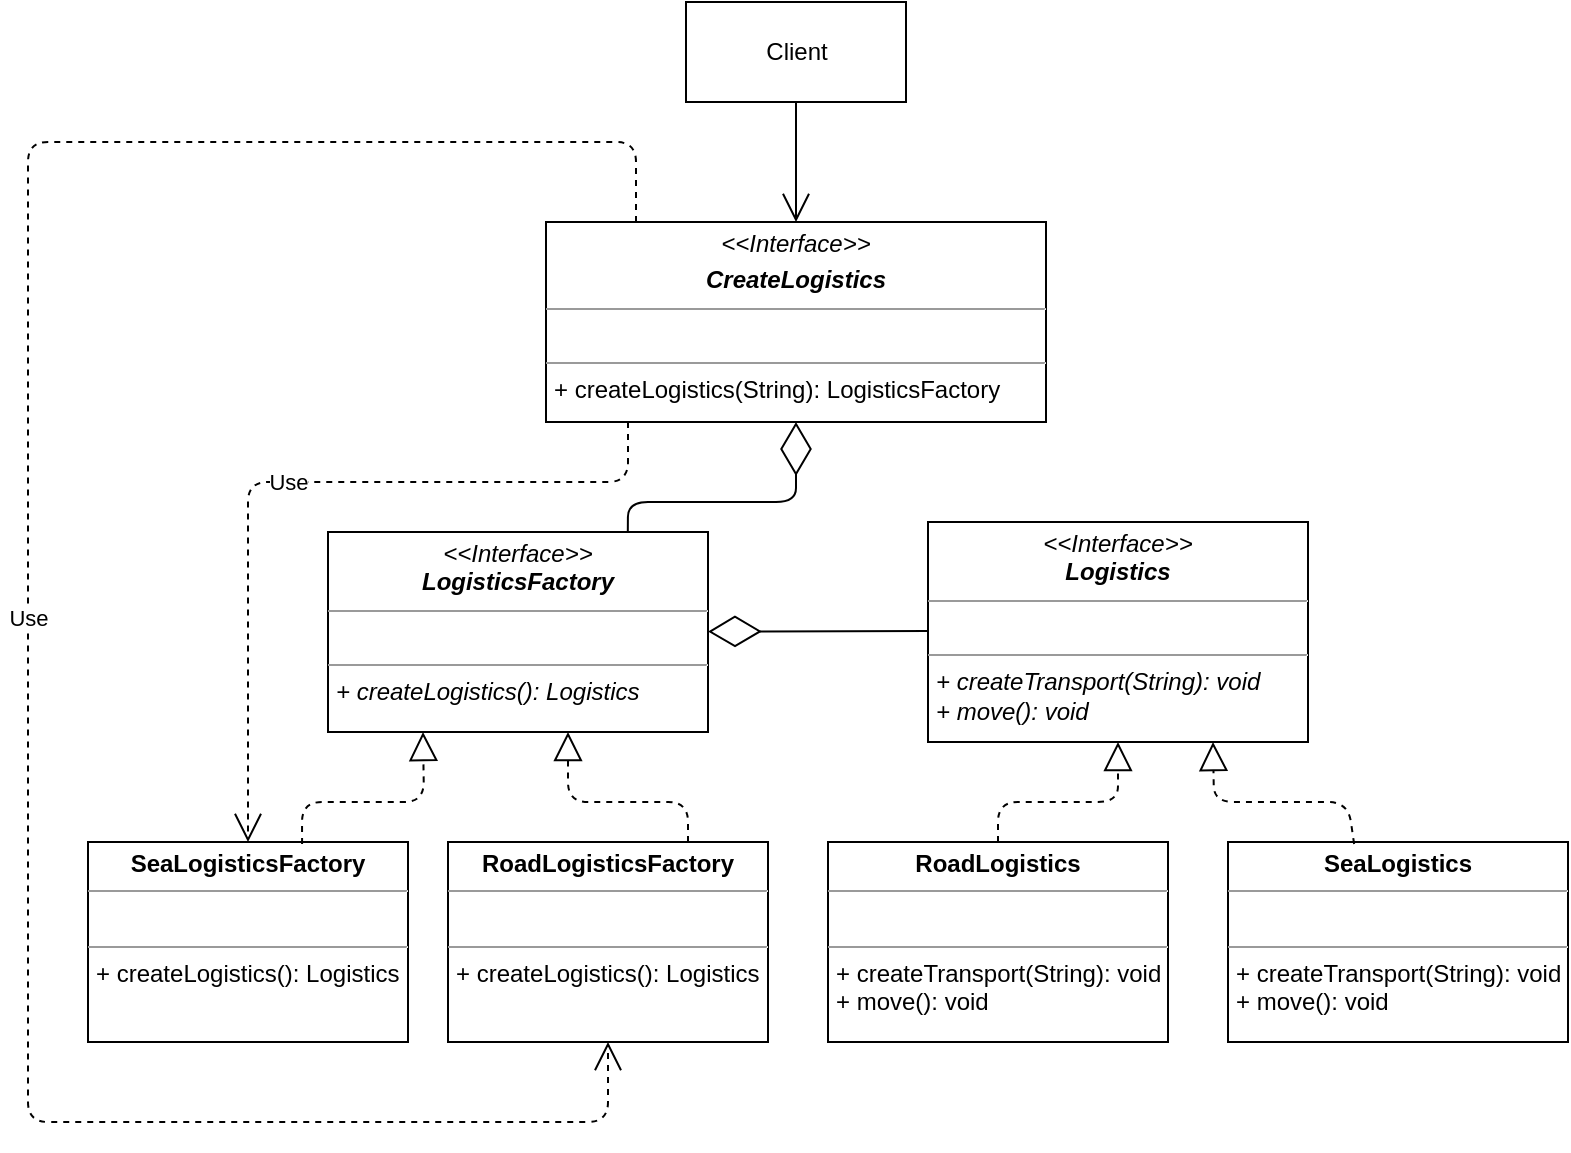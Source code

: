 <mxfile version="15.2.9" type="google"><diagram id="C5RBs43oDa-KdzZeNtuy" name="Page-1"><mxGraphModel dx="1422" dy="705" grid="1" gridSize="10" guides="1" tooltips="1" connect="1" arrows="1" fold="1" page="1" pageScale="1" pageWidth="827" pageHeight="1169" math="0" shadow="0"><root><mxCell id="WIyWlLk6GJQsqaUBKTNV-0"/><mxCell id="WIyWlLk6GJQsqaUBKTNV-1" parent="WIyWlLk6GJQsqaUBKTNV-0"/><mxCell id="OCwo-1Jg39LoHNs2ZejI-0" value="Client" style="html=1;" parent="WIyWlLk6GJQsqaUBKTNV-1" vertex="1"><mxGeometry x="359" y="10" width="110" height="50" as="geometry"/></mxCell><mxCell id="OCwo-1Jg39LoHNs2ZejI-1" value="&lt;p style=&quot;margin: 0px ; margin-top: 4px ; text-align: center&quot;&gt;&lt;i&gt;&amp;lt;&amp;lt;Interface&amp;gt;&amp;gt;&lt;/i&gt;&lt;br&gt;&lt;b&gt;&lt;i&gt;Logistics&lt;/i&gt;&lt;/b&gt;&lt;/p&gt;&lt;hr size=&quot;1&quot;&gt;&lt;p style=&quot;margin: 0px ; margin-left: 4px&quot;&gt;&lt;br&gt;&lt;/p&gt;&lt;hr size=&quot;1&quot;&gt;&lt;p style=&quot;margin: 0px ; margin-left: 4px&quot;&gt;&lt;i&gt;+ createTransport(String): void&lt;br&gt;+ move(): void&lt;/i&gt;&lt;/p&gt;" style="verticalAlign=top;align=left;overflow=fill;fontSize=12;fontFamily=Helvetica;html=1;" parent="WIyWlLk6GJQsqaUBKTNV-1" vertex="1"><mxGeometry x="480" y="270" width="190" height="110" as="geometry"/></mxCell><mxCell id="OCwo-1Jg39LoHNs2ZejI-2" value="&lt;p style=&quot;margin: 0px ; margin-top: 4px ; text-align: center&quot;&gt;&lt;i&gt;&amp;lt;&amp;lt;Interface&amp;gt;&amp;gt;&lt;/i&gt;&lt;br&gt;&lt;b&gt;&lt;i&gt;LogisticsFactory&lt;/i&gt;&lt;/b&gt;&lt;/p&gt;&lt;hr size=&quot;1&quot;&gt;&lt;p style=&quot;margin: 0px ; margin-left: 4px&quot;&gt;&lt;br&gt;&lt;/p&gt;&lt;hr size=&quot;1&quot;&gt;&lt;p style=&quot;margin: 0px ; margin-left: 4px&quot;&gt;&lt;i&gt;+ createLogistics(): Logistics&lt;/i&gt;&lt;br&gt;&lt;br&gt;&lt;/p&gt;" style="verticalAlign=top;align=left;overflow=fill;fontSize=12;fontFamily=Helvetica;html=1;" parent="WIyWlLk6GJQsqaUBKTNV-1" vertex="1"><mxGeometry x="180" y="275" width="190" height="100" as="geometry"/></mxCell><mxCell id="OCwo-1Jg39LoHNs2ZejI-3" value="&lt;p style=&quot;margin: 0px ; margin-top: 4px ; text-align: center&quot;&gt;&lt;b&gt;RoadLogistics&lt;/b&gt;&lt;br&gt;&lt;/p&gt;&lt;hr size=&quot;1&quot;&gt;&lt;p style=&quot;margin: 0px ; margin-left: 4px&quot;&gt;&lt;br&gt;&lt;/p&gt;&lt;hr size=&quot;1&quot;&gt;&lt;p style=&quot;margin: 0px ; margin-left: 4px&quot;&gt;+ createTransport(String): void&lt;br&gt;+ move(): void&lt;/p&gt;" style="verticalAlign=top;align=left;overflow=fill;fontSize=12;fontFamily=Helvetica;html=1;" parent="WIyWlLk6GJQsqaUBKTNV-1" vertex="1"><mxGeometry x="430" y="430" width="170" height="100" as="geometry"/></mxCell><mxCell id="OCwo-1Jg39LoHNs2ZejI-4" value="&lt;p style=&quot;margin: 0px ; margin-top: 4px ; text-align: center&quot;&gt;&lt;b&gt;SeaLogistics&lt;/b&gt;&lt;br&gt;&lt;/p&gt;&lt;hr size=&quot;1&quot;&gt;&lt;p style=&quot;margin: 0px ; margin-left: 4px&quot;&gt;&lt;br&gt;&lt;/p&gt;&lt;hr size=&quot;1&quot;&gt;&lt;p style=&quot;margin: 0px ; margin-left: 4px&quot;&gt;+ createTransport(String): void&lt;br&gt;+ move(): void&lt;/p&gt;" style="verticalAlign=top;align=left;overflow=fill;fontSize=12;fontFamily=Helvetica;html=1;" parent="WIyWlLk6GJQsqaUBKTNV-1" vertex="1"><mxGeometry x="630" y="430" width="170" height="100" as="geometry"/></mxCell><mxCell id="OCwo-1Jg39LoHNs2ZejI-5" value="&lt;p style=&quot;margin: 0px ; margin-top: 4px ; text-align: center&quot;&gt;&lt;b&gt;SeaLogisticsFactory&lt;/b&gt;&lt;/p&gt;&lt;hr size=&quot;1&quot;&gt;&lt;p style=&quot;margin: 0px ; margin-left: 4px&quot;&gt;&lt;br&gt;&lt;/p&gt;&lt;hr size=&quot;1&quot;&gt;&lt;p style=&quot;margin: 0px ; margin-left: 4px&quot;&gt;+ createLogistics(): Logistics&lt;br&gt;&lt;br&gt;&lt;/p&gt;" style="verticalAlign=top;align=left;overflow=fill;fontSize=12;fontFamily=Helvetica;html=1;" parent="WIyWlLk6GJQsqaUBKTNV-1" vertex="1"><mxGeometry x="60" y="430" width="160" height="100" as="geometry"/></mxCell><mxCell id="OCwo-1Jg39LoHNs2ZejI-6" value="&lt;p style=&quot;margin: 0px ; margin-top: 4px ; text-align: center&quot;&gt;&lt;b&gt;RoadLogisticsFactory&lt;/b&gt;&lt;/p&gt;&lt;hr size=&quot;1&quot;&gt;&lt;p style=&quot;margin: 0px ; margin-left: 4px&quot;&gt;&lt;br&gt;&lt;/p&gt;&lt;hr size=&quot;1&quot;&gt;&lt;p style=&quot;margin: 0px ; margin-left: 4px&quot;&gt;+ createLogistics(): Logistics&lt;br&gt;&lt;br&gt;&lt;/p&gt;" style="verticalAlign=top;align=left;overflow=fill;fontSize=12;fontFamily=Helvetica;html=1;" parent="WIyWlLk6GJQsqaUBKTNV-1" vertex="1"><mxGeometry x="240" y="430" width="160" height="100" as="geometry"/></mxCell><mxCell id="OCwo-1Jg39LoHNs2ZejI-7" value="" style="endArrow=diamondThin;endFill=0;endSize=24;html=1;" parent="WIyWlLk6GJQsqaUBKTNV-1" target="OCwo-1Jg39LoHNs2ZejI-2" edge="1"><mxGeometry width="160" relative="1" as="geometry"><mxPoint x="480" y="324.5" as="sourcePoint"/><mxPoint x="320" y="324.5" as="targetPoint"/></mxGeometry></mxCell><mxCell id="OCwo-1Jg39LoHNs2ZejI-8" value="&lt;p style=&quot;margin: 0px ; margin-top: 4px ; text-align: center&quot;&gt;&lt;i&gt;&amp;lt;&amp;lt;Interface&amp;gt;&amp;gt;&lt;/i&gt;&lt;br&gt;&lt;/p&gt;&lt;p style=&quot;margin: 0px ; margin-top: 4px ; text-align: center&quot;&gt;&lt;b&gt;&lt;i&gt;CreateLogistics&lt;/i&gt;&lt;/b&gt;&lt;/p&gt;&lt;hr size=&quot;1&quot;&gt;&lt;p style=&quot;margin: 0px ; margin-left: 4px&quot;&gt;&lt;br&gt;&lt;/p&gt;&lt;hr size=&quot;1&quot;&gt;&lt;p style=&quot;margin: 0px ; margin-left: 4px&quot;&gt;+ createLogistics(String): LogisticsFactory&lt;/p&gt;" style="verticalAlign=top;align=left;overflow=fill;fontSize=12;fontFamily=Helvetica;html=1;" parent="WIyWlLk6GJQsqaUBKTNV-1" vertex="1"><mxGeometry x="289" y="120" width="250" height="100" as="geometry"/></mxCell><mxCell id="OCwo-1Jg39LoHNs2ZejI-9" value="" style="endArrow=diamondThin;endFill=0;endSize=24;html=1;entryX=0.5;entryY=1;entryDx=0;entryDy=0;exitX=0.789;exitY=0;exitDx=0;exitDy=0;exitPerimeter=0;" parent="WIyWlLk6GJQsqaUBKTNV-1" source="OCwo-1Jg39LoHNs2ZejI-2" target="OCwo-1Jg39LoHNs2ZejI-8" edge="1"><mxGeometry width="160" relative="1" as="geometry"><mxPoint x="310" y="250" as="sourcePoint"/><mxPoint x="490" y="420" as="targetPoint"/><Array as="points"><mxPoint x="330" y="260"/><mxPoint x="414" y="260"/></Array></mxGeometry></mxCell><mxCell id="OCwo-1Jg39LoHNs2ZejI-10" value="" style="endArrow=open;endFill=1;endSize=12;html=1;exitX=0.5;exitY=1;exitDx=0;exitDy=0;" parent="WIyWlLk6GJQsqaUBKTNV-1" source="OCwo-1Jg39LoHNs2ZejI-0" target="OCwo-1Jg39LoHNs2ZejI-8" edge="1"><mxGeometry width="160" relative="1" as="geometry"><mxPoint x="330" y="220" as="sourcePoint"/><mxPoint x="490" y="220" as="targetPoint"/></mxGeometry></mxCell><mxCell id="OCwo-1Jg39LoHNs2ZejI-11" value="" style="endArrow=block;dashed=1;endFill=0;endSize=12;html=1;exitX=0.669;exitY=0.01;exitDx=0;exitDy=0;entryX=0.25;entryY=1;entryDx=0;entryDy=0;exitPerimeter=0;" parent="WIyWlLk6GJQsqaUBKTNV-1" source="OCwo-1Jg39LoHNs2ZejI-5" target="OCwo-1Jg39LoHNs2ZejI-2" edge="1"><mxGeometry width="160" relative="1" as="geometry"><mxPoint x="330" y="220" as="sourcePoint"/><mxPoint x="490" y="220" as="targetPoint"/><Array as="points"><mxPoint x="167" y="410"/><mxPoint x="228" y="410"/></Array></mxGeometry></mxCell><mxCell id="OCwo-1Jg39LoHNs2ZejI-12" value="" style="endArrow=block;dashed=1;endFill=0;endSize=12;html=1;exitX=0.75;exitY=0;exitDx=0;exitDy=0;" parent="WIyWlLk6GJQsqaUBKTNV-1" source="OCwo-1Jg39LoHNs2ZejI-6" edge="1"><mxGeometry width="160" relative="1" as="geometry"><mxPoint x="377" y="432" as="sourcePoint"/><mxPoint x="300" y="375" as="targetPoint"/><Array as="points"><mxPoint x="360" y="410"/><mxPoint x="300" y="410"/></Array></mxGeometry></mxCell><mxCell id="OCwo-1Jg39LoHNs2ZejI-13" value="" style="endArrow=block;dashed=1;endFill=0;endSize=12;html=1;exitX=0.5;exitY=0;exitDx=0;exitDy=0;entryX=0.5;entryY=1;entryDx=0;entryDy=0;" parent="WIyWlLk6GJQsqaUBKTNV-1" source="OCwo-1Jg39LoHNs2ZejI-3" target="OCwo-1Jg39LoHNs2ZejI-1" edge="1"><mxGeometry width="160" relative="1" as="geometry"><mxPoint x="530" y="400" as="sourcePoint"/><mxPoint x="690" y="400" as="targetPoint"/><Array as="points"><mxPoint x="515" y="410"/><mxPoint x="575" y="410"/></Array></mxGeometry></mxCell><mxCell id="OCwo-1Jg39LoHNs2ZejI-14" value="" style="endArrow=block;dashed=1;endFill=0;endSize=12;html=1;exitX=0.371;exitY=0.01;exitDx=0;exitDy=0;exitPerimeter=0;entryX=0.75;entryY=1;entryDx=0;entryDy=0;" parent="WIyWlLk6GJQsqaUBKTNV-1" source="OCwo-1Jg39LoHNs2ZejI-4" target="OCwo-1Jg39LoHNs2ZejI-1" edge="1"><mxGeometry width="160" relative="1" as="geometry"><mxPoint x="330" y="220" as="sourcePoint"/><mxPoint x="490" y="220" as="targetPoint"/><Array as="points"><mxPoint x="690" y="410"/><mxPoint x="623" y="410"/></Array></mxGeometry></mxCell><mxCell id="OCwo-1Jg39LoHNs2ZejI-15" value="Use" style="endArrow=open;endSize=12;dashed=1;html=1;" parent="WIyWlLk6GJQsqaUBKTNV-1" edge="1"><mxGeometry width="160" relative="1" as="geometry"><mxPoint x="330" y="220" as="sourcePoint"/><mxPoint x="140" y="430" as="targetPoint"/><Array as="points"><mxPoint x="330" y="250"/><mxPoint x="140" y="250"/></Array></mxGeometry></mxCell><mxCell id="OCwo-1Jg39LoHNs2ZejI-16" value="Use" style="endArrow=open;endSize=12;dashed=1;html=1;entryX=0.5;entryY=1;entryDx=0;entryDy=0;" parent="WIyWlLk6GJQsqaUBKTNV-1" target="OCwo-1Jg39LoHNs2ZejI-6" edge="1"><mxGeometry width="160" relative="1" as="geometry"><mxPoint x="334" y="120" as="sourcePoint"/><mxPoint x="330" y="560" as="targetPoint"/><Array as="points"><mxPoint x="334" y="80"/><mxPoint x="30" y="80"/><mxPoint x="30" y="570"/><mxPoint x="320" y="570"/></Array></mxGeometry></mxCell></root></mxGraphModel></diagram></mxfile>